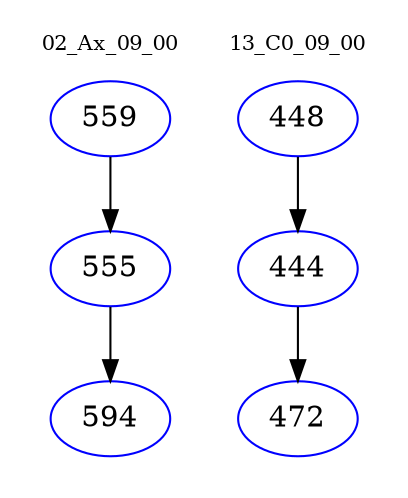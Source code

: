 digraph{
subgraph cluster_0 {
color = white
label = "02_Ax_09_00";
fontsize=10;
T0_559 [label="559", color="blue"]
T0_559 -> T0_555 [color="black"]
T0_555 [label="555", color="blue"]
T0_555 -> T0_594 [color="black"]
T0_594 [label="594", color="blue"]
}
subgraph cluster_1 {
color = white
label = "13_C0_09_00";
fontsize=10;
T1_448 [label="448", color="blue"]
T1_448 -> T1_444 [color="black"]
T1_444 [label="444", color="blue"]
T1_444 -> T1_472 [color="black"]
T1_472 [label="472", color="blue"]
}
}
